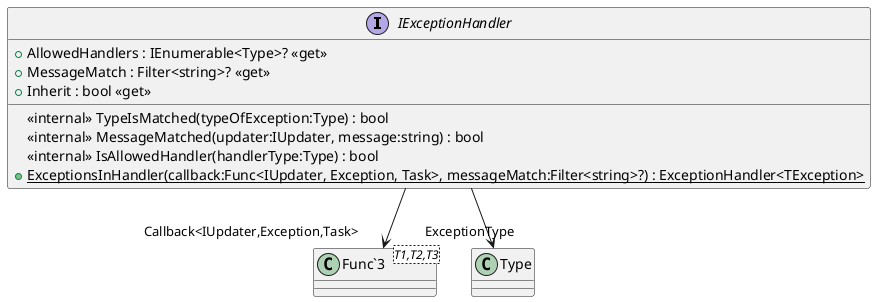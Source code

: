 @startuml
interface IExceptionHandler {
    + AllowedHandlers : IEnumerable<Type>? <<get>>
    + MessageMatch : Filter<string>? <<get>>
    + Inherit : bool <<get>>
    <<internal>> TypeIsMatched(typeOfException:Type) : bool
    <<internal>> MessageMatched(updater:IUpdater, message:string) : bool
    <<internal>> IsAllowedHandler(handlerType:Type) : bool
    + {static} ExceptionsInHandler(callback:Func<IUpdater, Exception, Task>, messageMatch:Filter<string>?) : ExceptionHandler<TException>
}
class "Func`3"<T1,T2,T3> {
}
IExceptionHandler --> "ExceptionType" Type
IExceptionHandler --> "Callback<IUpdater,Exception,Task>" "Func`3"
@enduml
